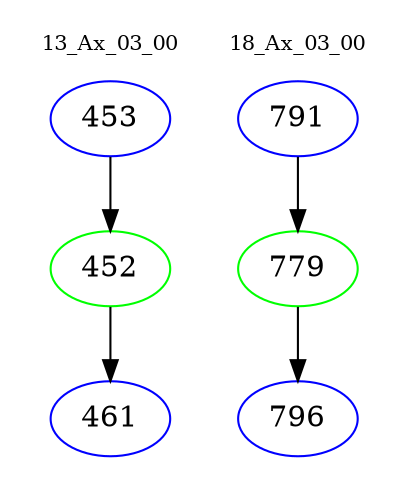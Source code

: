 digraph{
subgraph cluster_0 {
color = white
label = "13_Ax_03_00";
fontsize=10;
T0_453 [label="453", color="blue"]
T0_453 -> T0_452 [color="black"]
T0_452 [label="452", color="green"]
T0_452 -> T0_461 [color="black"]
T0_461 [label="461", color="blue"]
}
subgraph cluster_1 {
color = white
label = "18_Ax_03_00";
fontsize=10;
T1_791 [label="791", color="blue"]
T1_791 -> T1_779 [color="black"]
T1_779 [label="779", color="green"]
T1_779 -> T1_796 [color="black"]
T1_796 [label="796", color="blue"]
}
}
